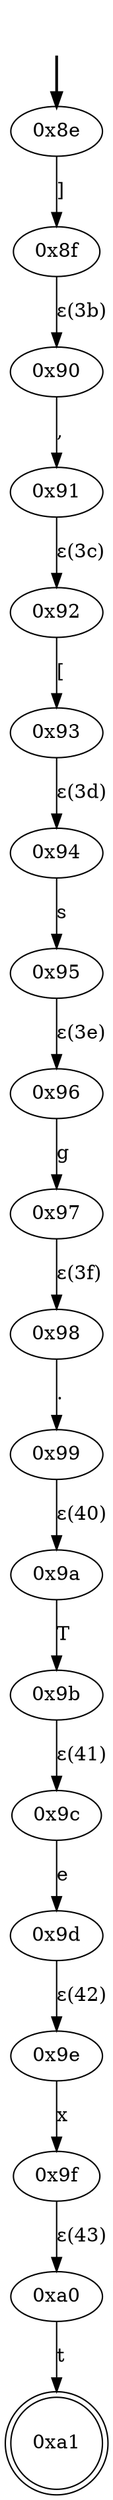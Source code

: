 digraph {
	fake [style=invisible]
	"0x8e" [root=true]
	"0x8f"
	"0x90"
	"0x91"
	"0x92"
	"0x93"
	"0x94"
	"0x95"
	"0x96"
	"0x97"
	"0x98"
	"0x99"
	"0x9a"
	"0x9b"
	"0x9c"
	"0x9d"
	"0x9e"
	"0x9f"
	"0xa0"
	"0xa1" [shape=doublecircle]
	fake -> "0x8e" [style=bold]
	"0x8e" -> "0x8f" [label="]"]
	"0x90" -> "0x91" [label=","]
	"0x8f" -> "0x90" [label="ε(3b)"]
	"0x92" -> "0x93" [label="["]
	"0x91" -> "0x92" [label="ε(3c)"]
	"0x94" -> "0x95" [label=s]
	"0x93" -> "0x94" [label="ε(3d)"]
	"0x96" -> "0x97" [label=g]
	"0x95" -> "0x96" [label="ε(3e)"]
	"0x98" -> "0x99" [label="."]
	"0x97" -> "0x98" [label="ε(3f)"]
	"0x9a" -> "0x9b" [label=T]
	"0x99" -> "0x9a" [label="ε(40)"]
	"0x9c" -> "0x9d" [label=e]
	"0x9b" -> "0x9c" [label="ε(41)"]
	"0x9e" -> "0x9f" [label=x]
	"0x9d" -> "0x9e" [label="ε(42)"]
	"0xa0" -> "0xa1" [label=t]
	"0x9f" -> "0xa0" [label="ε(43)"]
}
